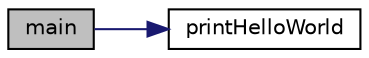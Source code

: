 digraph "main"
{
 // LATEX_PDF_SIZE
  edge [fontname="Helvetica",fontsize="10",labelfontname="Helvetica",labelfontsize="10"];
  node [fontname="Helvetica",fontsize="10",shape=record];
  rankdir="LR";
  Node1 [label="main",height=0.2,width=0.4,color="black", fillcolor="grey75", style="filled", fontcolor="black",tooltip=" "];
  Node1 -> Node2 [color="midnightblue",fontsize="10",style="solid"];
  Node2 [label="printHelloWorld",height=0.2,width=0.4,color="black", fillcolor="white", style="filled",URL="$main_8cpp.html#a1c04a0dc5da30e703a638eb74d00d779",tooltip="독시젠을 처음한다리"];
}
